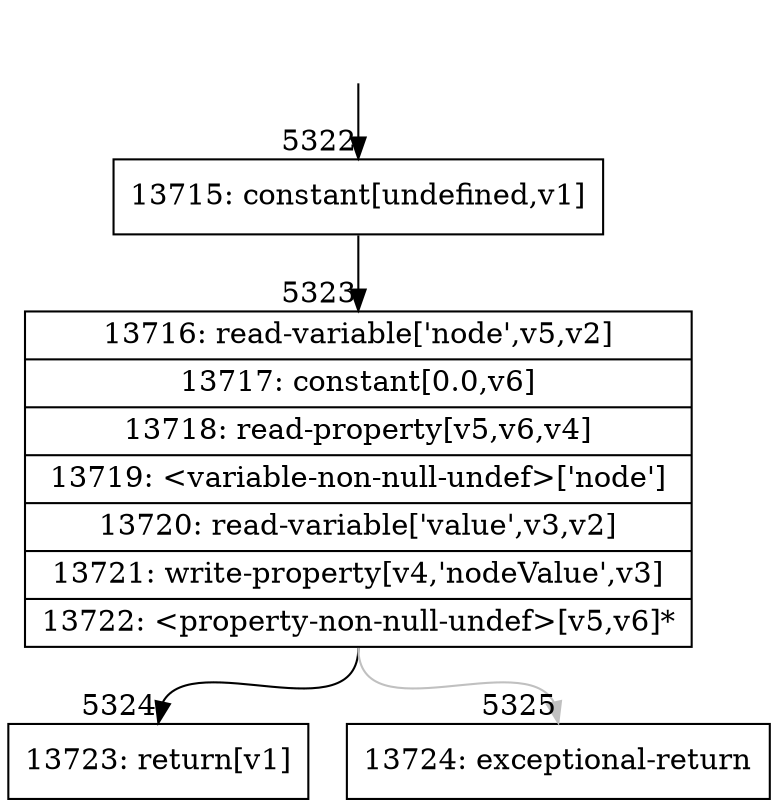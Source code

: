 digraph {
rankdir="TD"
BB_entry396[shape=none,label=""];
BB_entry396 -> BB5322 [tailport=s, headport=n, headlabel="    5322"]
BB5322 [shape=record label="{13715: constant[undefined,v1]}" ] 
BB5322 -> BB5323 [tailport=s, headport=n, headlabel="      5323"]
BB5323 [shape=record label="{13716: read-variable['node',v5,v2]|13717: constant[0.0,v6]|13718: read-property[v5,v6,v4]|13719: \<variable-non-null-undef\>['node']|13720: read-variable['value',v3,v2]|13721: write-property[v4,'nodeValue',v3]|13722: \<property-non-null-undef\>[v5,v6]*}" ] 
BB5323 -> BB5324 [tailport=s, headport=n, headlabel="      5324"]
BB5323 -> BB5325 [tailport=s, headport=n, color=gray, headlabel="      5325"]
BB5324 [shape=record label="{13723: return[v1]}" ] 
BB5325 [shape=record label="{13724: exceptional-return}" ] 
//#$~ 8451
}
